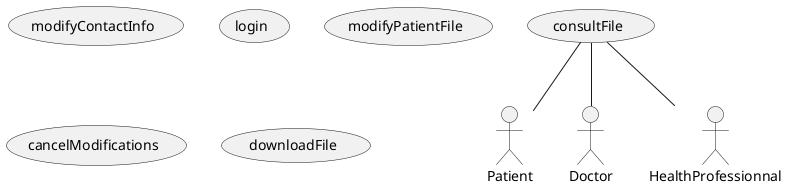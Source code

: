 @startuml

:Patient: as P

:Doctor: as D

:HealthProfessionnal: as H

usecase consultFile
usecase modifyContactInfo
usecase login
usecase modifyPatientFile
usecase cancelModifications
usecase downloadFile

'Will probably change
consultFile -- P
consultFile -- D
consultFile -- H

@enduml
